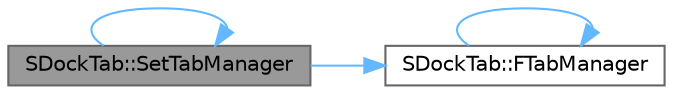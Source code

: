 digraph "SDockTab::SetTabManager"
{
 // INTERACTIVE_SVG=YES
 // LATEX_PDF_SIZE
  bgcolor="transparent";
  edge [fontname=Helvetica,fontsize=10,labelfontname=Helvetica,labelfontsize=10];
  node [fontname=Helvetica,fontsize=10,shape=box,height=0.2,width=0.4];
  rankdir="LR";
  Node1 [id="Node000001",label="SDockTab::SetTabManager",height=0.2,width=0.4,color="gray40", fillcolor="grey60", style="filled", fontcolor="black",tooltip="Set the tab manager that is controlling this tab."];
  Node1 -> Node2 [id="edge1_Node000001_Node000002",color="steelblue1",style="solid",tooltip=" "];
  Node2 [id="Node000002",label="SDockTab::FTabManager",height=0.2,width=0.4,color="grey40", fillcolor="white", style="filled",URL="$d8/deb/classSDockTab.html#ab96db9986dc37ba596d7f00f08a8da0b",tooltip=" "];
  Node2 -> Node2 [id="edge2_Node000002_Node000002",color="steelblue1",style="solid",tooltip=" "];
  Node1 -> Node1 [id="edge3_Node000001_Node000001",color="steelblue1",style="solid",tooltip=" "];
}
